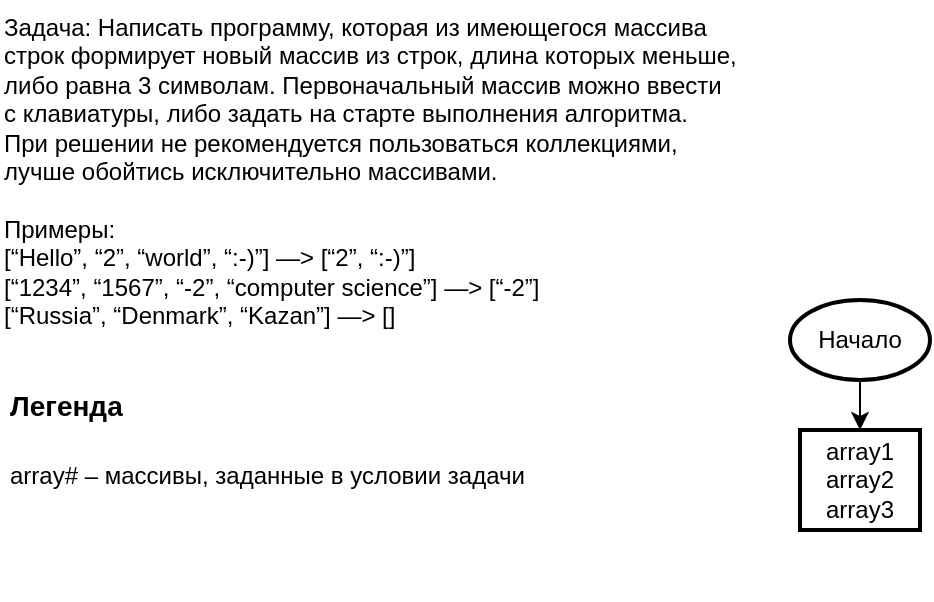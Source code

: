<mxfile version="21.7.5" type="device">
  <diagram name="Страница — 1" id="aAJz8PeIyYf9gtP4vZeT">
    <mxGraphModel dx="795" dy="562" grid="1" gridSize="10" guides="1" tooltips="1" connect="1" arrows="1" fold="1" page="1" pageScale="1" pageWidth="827" pageHeight="1169" math="0" shadow="0">
      <root>
        <mxCell id="0" />
        <mxCell id="1" parent="0" />
        <mxCell id="xnzVwGYOZmCi8FnU8yy7-1" value="Задача: Написать программу, которая из имеющегося массива&#xa;строк формирует новый массив из строк, длина которых меньше,&#xa;либо равна 3 символам. Первоначальный массив можно ввести&#xa;с клавиатуры, либо задать на старте выполнения алгоритма.&#xa;При решении не рекомендуется пользоваться коллекциями,&#xa;лучше обойтись исключительно массивами.&#xa;&#xa;Примеры:&#xa;[“Hello”, “2”, “world”, “:-)”] —&gt; [“2”, “:-)”]&#xa;[“1234”, “1567”, “-2”, “computer science”] —&gt; [“-2”]&#xa;[“Russia”, “Denmark”, “Kazan”] —&gt; []" style="text;whiteSpace=wrap;" parent="1" vertex="1">
          <mxGeometry x="10" y="10" width="370" height="170" as="geometry" />
        </mxCell>
        <mxCell id="Z_jAE4F7uaUWW7qI_gUQ-4" style="edgeStyle=orthogonalEdgeStyle;rounded=0;orthogonalLoop=1;jettySize=auto;html=1;exitX=0.5;exitY=1;exitDx=0;exitDy=0;exitPerimeter=0;entryX=0.5;entryY=0;entryDx=0;entryDy=0;" edge="1" parent="1" source="Z_jAE4F7uaUWW7qI_gUQ-1" target="Z_jAE4F7uaUWW7qI_gUQ-3">
          <mxGeometry relative="1" as="geometry" />
        </mxCell>
        <mxCell id="Z_jAE4F7uaUWW7qI_gUQ-1" value="Начало" style="strokeWidth=2;html=1;shape=mxgraph.flowchart.start_1;whiteSpace=wrap;" vertex="1" parent="1">
          <mxGeometry x="405" y="160" width="70" height="40" as="geometry" />
        </mxCell>
        <mxCell id="Z_jAE4F7uaUWW7qI_gUQ-2" value="&lt;h1&gt;&lt;font style=&quot;font-size: 14px;&quot;&gt;Легенда&lt;/font&gt;&lt;/h1&gt;&lt;p&gt;array# – массивы, заданные в условии задачи&lt;/p&gt;" style="text;html=1;strokeColor=none;fillColor=none;spacing=5;spacingTop=-20;whiteSpace=wrap;overflow=hidden;rounded=0;" vertex="1" parent="1">
          <mxGeometry x="10" y="190" width="270" height="120" as="geometry" />
        </mxCell>
        <mxCell id="Z_jAE4F7uaUWW7qI_gUQ-3" value="array1&lt;br&gt;array2&lt;br&gt;array3" style="rounded=1;whiteSpace=wrap;html=1;absoluteArcSize=1;arcSize=0;strokeWidth=2;" vertex="1" parent="1">
          <mxGeometry x="410" y="225" width="60" height="50" as="geometry" />
        </mxCell>
      </root>
    </mxGraphModel>
  </diagram>
</mxfile>
